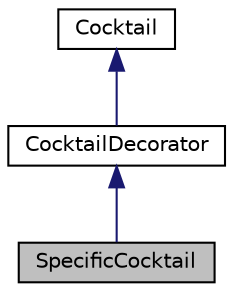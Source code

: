 digraph "SpecificCocktail"
{
 // LATEX_PDF_SIZE
  edge [fontname="Helvetica",fontsize="10",labelfontname="Helvetica",labelfontsize="10"];
  node [fontname="Helvetica",fontsize="10",shape=record];
  Node1 [label="SpecificCocktail",height=0.2,width=0.4,color="black", fillcolor="grey75", style="filled", fontcolor="black",tooltip="The SpecificCocktail class is a concrete decorator that adds a specific type of alcohol to a base coc..."];
  Node2 -> Node1 [dir="back",color="midnightblue",fontsize="10",style="solid"];
  Node2 [label="CocktailDecorator",height=0.2,width=0.4,color="black", fillcolor="white", style="filled",URL="$classCocktailDecorator.html",tooltip="The CocktailDecorator class is an abstract class that serves as a base for all cocktail decorators."];
  Node3 -> Node2 [dir="back",color="midnightblue",fontsize="10",style="solid"];
  Node3 [label="Cocktail",height=0.2,width=0.4,color="black", fillcolor="white", style="filled",URL="$classCocktail.html",tooltip="The Cocktail class is an abstract base class that defines the interface for all cocktails."];
}
